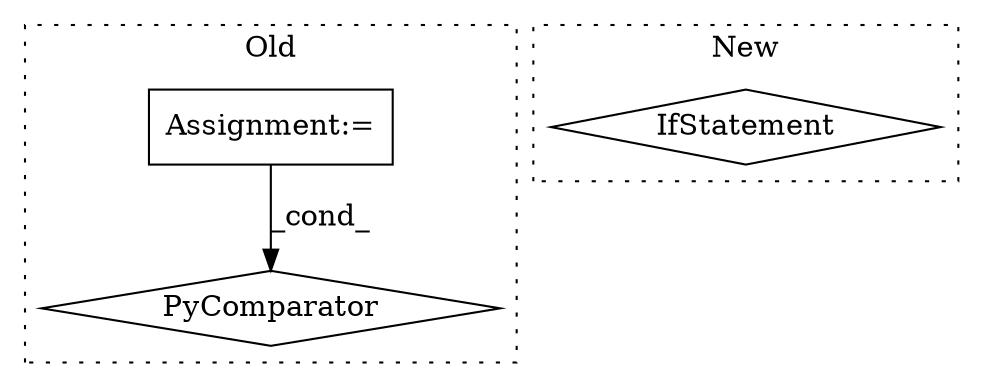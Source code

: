 digraph G {
subgraph cluster0 {
1 [label="PyComparator" a="113" s="4331" l="49" shape="diamond"];
3 [label="Assignment:=" a="7" s="4210" l="1" shape="box"];
label = "Old";
style="dotted";
}
subgraph cluster1 {
2 [label="IfStatement" a="25" s="5151,5170" l="4,2" shape="diamond"];
label = "New";
style="dotted";
}
3 -> 1 [label="_cond_"];
}